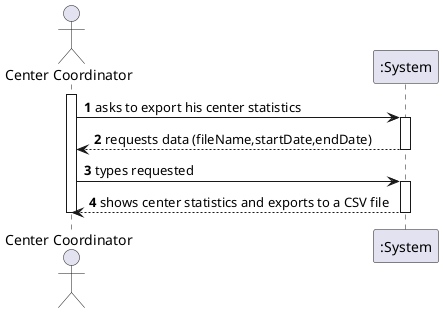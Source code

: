 @startuml US15_SSD
autonumber
actor "Center Coordinator" as COOR

activate COOR
COOR -> ":System" : asks to export his center statistics
activate ":System"
":System" --> COOR : requests data (fileName,startDate,endDate)
deactivate ":System"

COOR -> ":System" : types requested
activate ":System"

":System" --> COOR : shows center statistics and exports to a CSV file
deactivate ":System"
deactivate COOR

@enduml